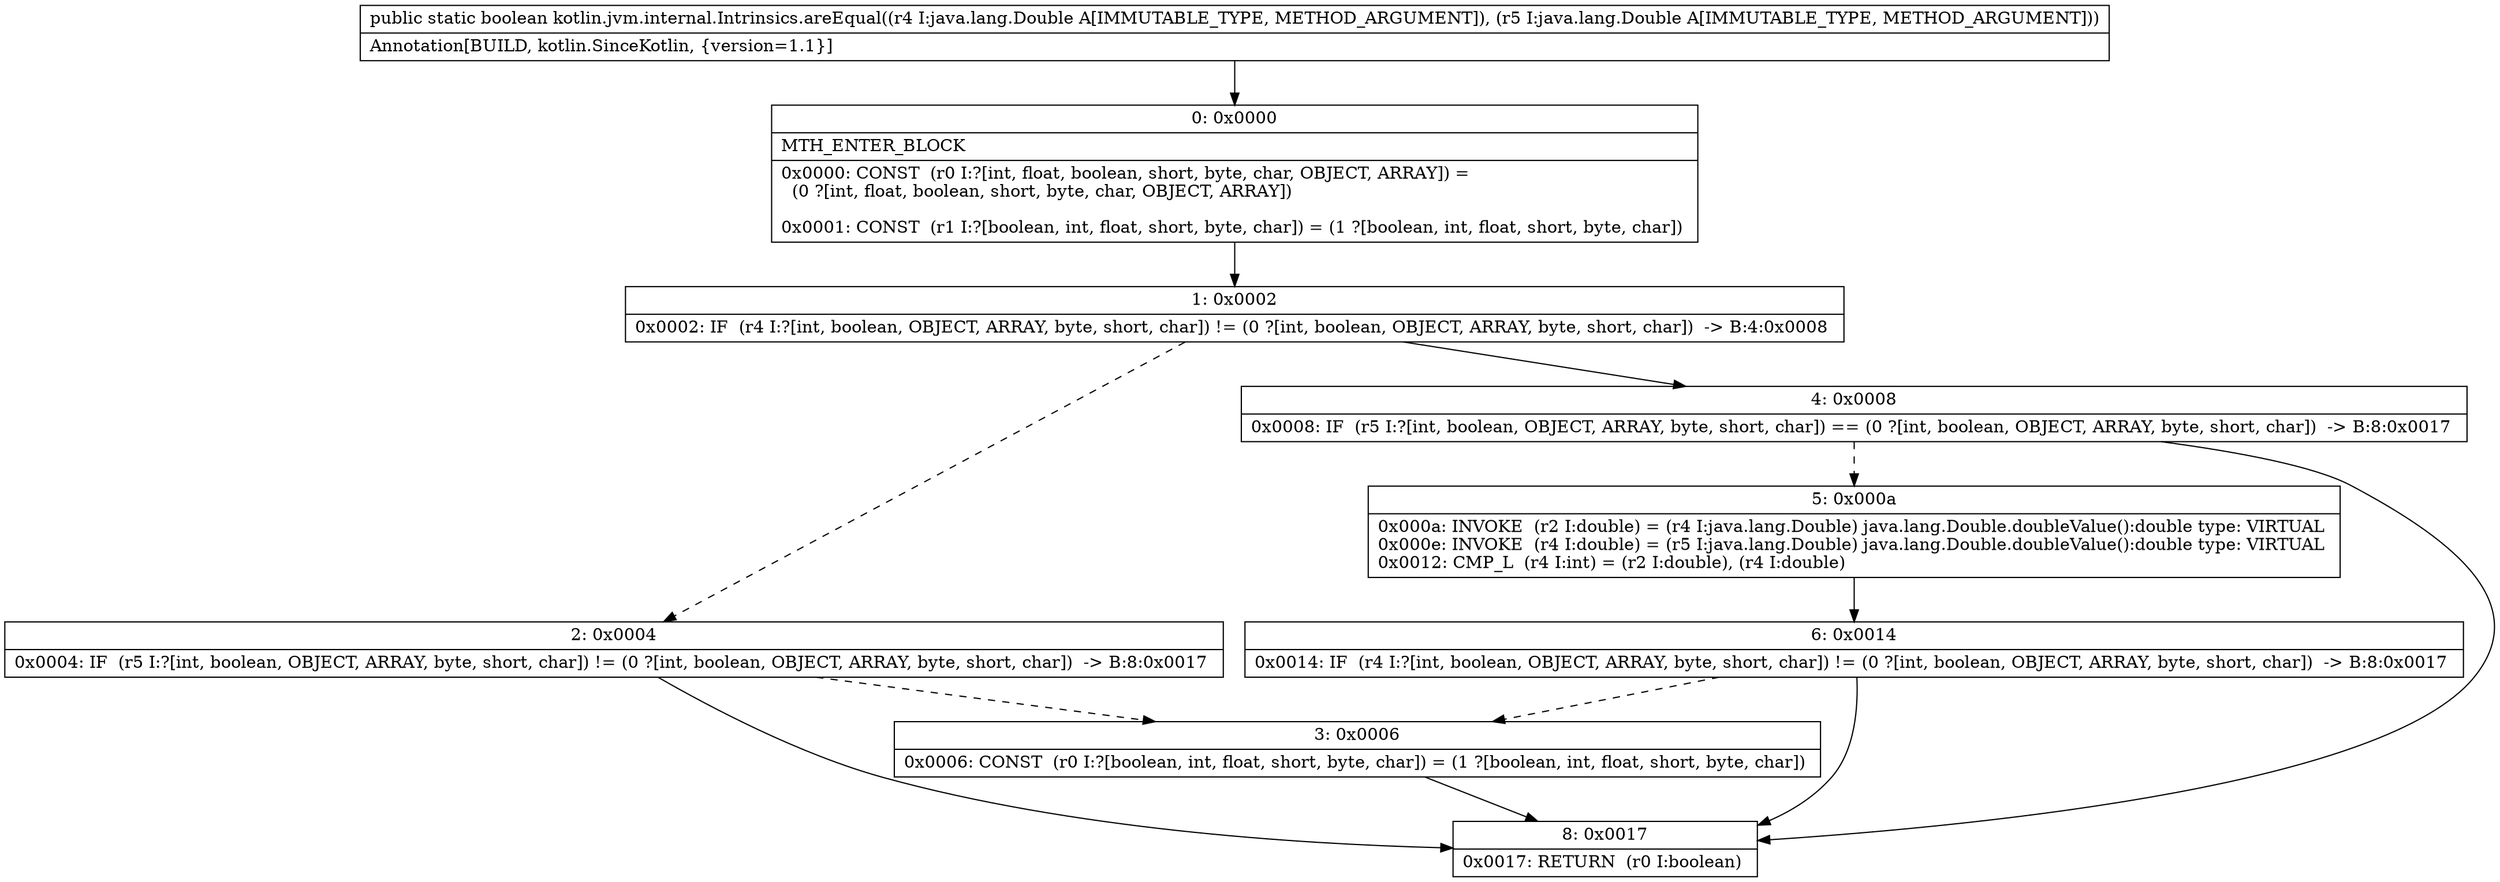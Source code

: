 digraph "CFG forkotlin.jvm.internal.Intrinsics.areEqual(Ljava\/lang\/Double;Ljava\/lang\/Double;)Z" {
Node_0 [shape=record,label="{0\:\ 0x0000|MTH_ENTER_BLOCK\l|0x0000: CONST  (r0 I:?[int, float, boolean, short, byte, char, OBJECT, ARRAY]) = \l  (0 ?[int, float, boolean, short, byte, char, OBJECT, ARRAY])\l \l0x0001: CONST  (r1 I:?[boolean, int, float, short, byte, char]) = (1 ?[boolean, int, float, short, byte, char]) \l}"];
Node_1 [shape=record,label="{1\:\ 0x0002|0x0002: IF  (r4 I:?[int, boolean, OBJECT, ARRAY, byte, short, char]) != (0 ?[int, boolean, OBJECT, ARRAY, byte, short, char])  \-\> B:4:0x0008 \l}"];
Node_2 [shape=record,label="{2\:\ 0x0004|0x0004: IF  (r5 I:?[int, boolean, OBJECT, ARRAY, byte, short, char]) != (0 ?[int, boolean, OBJECT, ARRAY, byte, short, char])  \-\> B:8:0x0017 \l}"];
Node_3 [shape=record,label="{3\:\ 0x0006|0x0006: CONST  (r0 I:?[boolean, int, float, short, byte, char]) = (1 ?[boolean, int, float, short, byte, char]) \l}"];
Node_4 [shape=record,label="{4\:\ 0x0008|0x0008: IF  (r5 I:?[int, boolean, OBJECT, ARRAY, byte, short, char]) == (0 ?[int, boolean, OBJECT, ARRAY, byte, short, char])  \-\> B:8:0x0017 \l}"];
Node_5 [shape=record,label="{5\:\ 0x000a|0x000a: INVOKE  (r2 I:double) = (r4 I:java.lang.Double) java.lang.Double.doubleValue():double type: VIRTUAL \l0x000e: INVOKE  (r4 I:double) = (r5 I:java.lang.Double) java.lang.Double.doubleValue():double type: VIRTUAL \l0x0012: CMP_L  (r4 I:int) = (r2 I:double), (r4 I:double) \l}"];
Node_6 [shape=record,label="{6\:\ 0x0014|0x0014: IF  (r4 I:?[int, boolean, OBJECT, ARRAY, byte, short, char]) != (0 ?[int, boolean, OBJECT, ARRAY, byte, short, char])  \-\> B:8:0x0017 \l}"];
Node_8 [shape=record,label="{8\:\ 0x0017|0x0017: RETURN  (r0 I:boolean) \l}"];
MethodNode[shape=record,label="{public static boolean kotlin.jvm.internal.Intrinsics.areEqual((r4 I:java.lang.Double A[IMMUTABLE_TYPE, METHOD_ARGUMENT]), (r5 I:java.lang.Double A[IMMUTABLE_TYPE, METHOD_ARGUMENT]))  | Annotation[BUILD, kotlin.SinceKotlin, \{version=1.1\}]\l}"];
MethodNode -> Node_0;
Node_0 -> Node_1;
Node_1 -> Node_2[style=dashed];
Node_1 -> Node_4;
Node_2 -> Node_3[style=dashed];
Node_2 -> Node_8;
Node_3 -> Node_8;
Node_4 -> Node_5[style=dashed];
Node_4 -> Node_8;
Node_5 -> Node_6;
Node_6 -> Node_8;
Node_6 -> Node_3[style=dashed];
}

